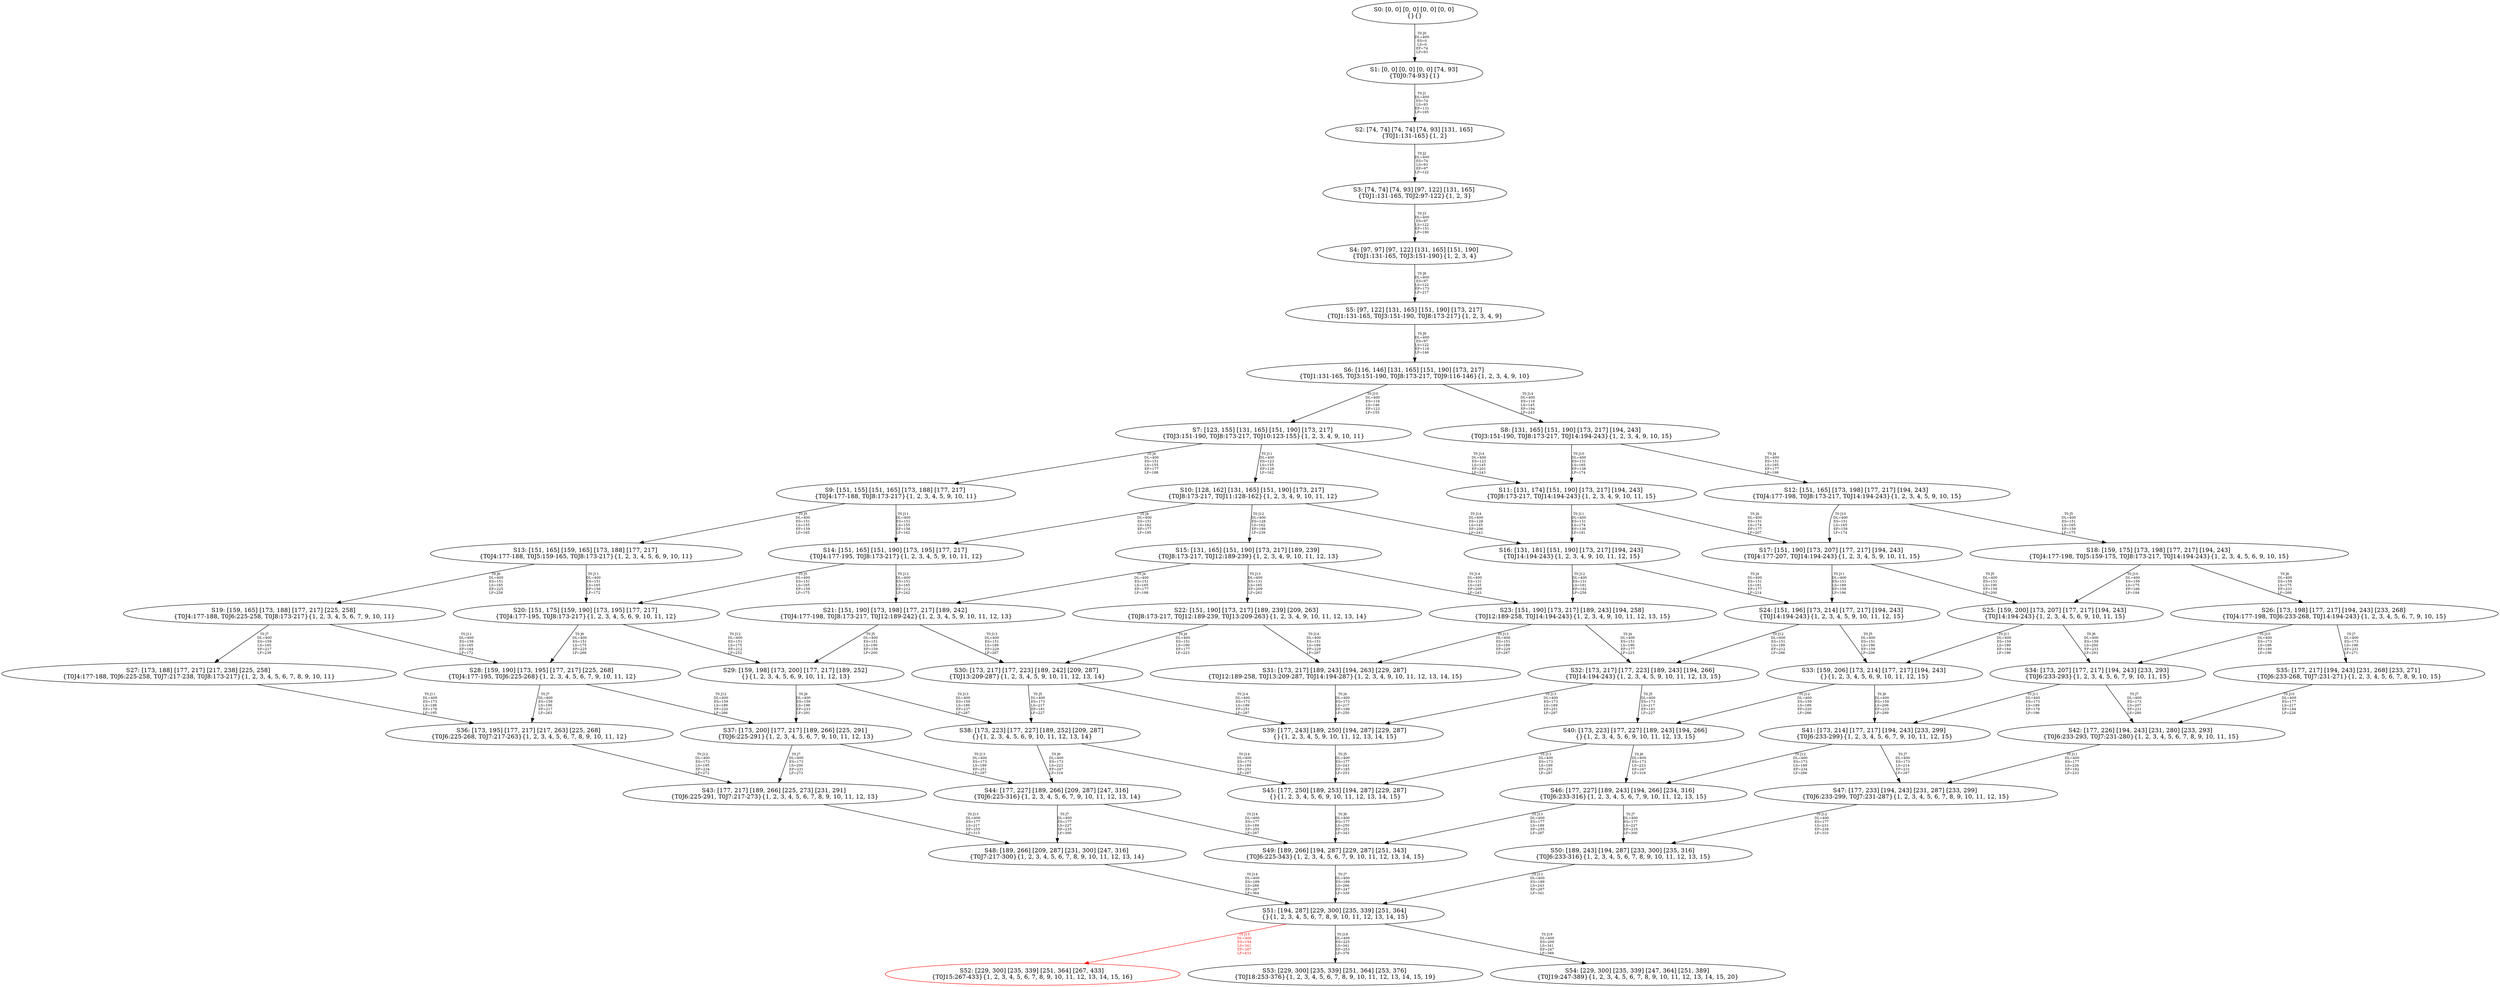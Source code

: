 digraph {
	S0[label="S0: [0, 0] [0, 0] [0, 0] [0, 0] \n{}{}"];
	S1[label="S1: [0, 0] [0, 0] [0, 0] [74, 93] \n{T0J0:74-93}{1}"];
	S2[label="S2: [74, 74] [74, 74] [74, 93] [131, 165] \n{T0J1:131-165}{1, 2}"];
	S3[label="S3: [74, 74] [74, 93] [97, 122] [131, 165] \n{T0J1:131-165, T0J2:97-122}{1, 2, 3}"];
	S4[label="S4: [97, 97] [97, 122] [131, 165] [151, 190] \n{T0J1:131-165, T0J3:151-190}{1, 2, 3, 4}"];
	S5[label="S5: [97, 122] [131, 165] [151, 190] [173, 217] \n{T0J1:131-165, T0J3:151-190, T0J8:173-217}{1, 2, 3, 4, 9}"];
	S6[label="S6: [116, 146] [131, 165] [151, 190] [173, 217] \n{T0J1:131-165, T0J3:151-190, T0J8:173-217, T0J9:116-146}{1, 2, 3, 4, 9, 10}"];
	S7[label="S7: [123, 155] [131, 165] [151, 190] [173, 217] \n{T0J3:151-190, T0J8:173-217, T0J10:123-155}{1, 2, 3, 4, 9, 10, 11}"];
	S8[label="S8: [131, 165] [151, 190] [173, 217] [194, 243] \n{T0J3:151-190, T0J8:173-217, T0J14:194-243}{1, 2, 3, 4, 9, 10, 15}"];
	S9[label="S9: [151, 155] [151, 165] [173, 188] [177, 217] \n{T0J4:177-188, T0J8:173-217}{1, 2, 3, 4, 5, 9, 10, 11}"];
	S10[label="S10: [128, 162] [131, 165] [151, 190] [173, 217] \n{T0J8:173-217, T0J11:128-162}{1, 2, 3, 4, 9, 10, 11, 12}"];
	S11[label="S11: [131, 174] [151, 190] [173, 217] [194, 243] \n{T0J8:173-217, T0J14:194-243}{1, 2, 3, 4, 9, 10, 11, 15}"];
	S12[label="S12: [151, 165] [173, 198] [177, 217] [194, 243] \n{T0J4:177-198, T0J8:173-217, T0J14:194-243}{1, 2, 3, 4, 5, 9, 10, 15}"];
	S13[label="S13: [151, 165] [159, 165] [173, 188] [177, 217] \n{T0J4:177-188, T0J5:159-165, T0J8:173-217}{1, 2, 3, 4, 5, 6, 9, 10, 11}"];
	S14[label="S14: [151, 165] [151, 190] [173, 195] [177, 217] \n{T0J4:177-195, T0J8:173-217}{1, 2, 3, 4, 5, 9, 10, 11, 12}"];
	S15[label="S15: [131, 165] [151, 190] [173, 217] [189, 239] \n{T0J8:173-217, T0J12:189-239}{1, 2, 3, 4, 9, 10, 11, 12, 13}"];
	S16[label="S16: [131, 181] [151, 190] [173, 217] [194, 243] \n{T0J14:194-243}{1, 2, 3, 4, 9, 10, 11, 12, 15}"];
	S17[label="S17: [151, 190] [173, 207] [177, 217] [194, 243] \n{T0J4:177-207, T0J14:194-243}{1, 2, 3, 4, 5, 9, 10, 11, 15}"];
	S18[label="S18: [159, 175] [173, 198] [177, 217] [194, 243] \n{T0J4:177-198, T0J5:159-175, T0J8:173-217, T0J14:194-243}{1, 2, 3, 4, 5, 6, 9, 10, 15}"];
	S19[label="S19: [159, 165] [173, 188] [177, 217] [225, 258] \n{T0J4:177-188, T0J6:225-258, T0J8:173-217}{1, 2, 3, 4, 5, 6, 7, 9, 10, 11}"];
	S20[label="S20: [151, 175] [159, 190] [173, 195] [177, 217] \n{T0J4:177-195, T0J8:173-217}{1, 2, 3, 4, 5, 6, 9, 10, 11, 12}"];
	S21[label="S21: [151, 190] [173, 198] [177, 217] [189, 242] \n{T0J4:177-198, T0J8:173-217, T0J12:189-242}{1, 2, 3, 4, 5, 9, 10, 11, 12, 13}"];
	S22[label="S22: [151, 190] [173, 217] [189, 239] [209, 263] \n{T0J8:173-217, T0J12:189-239, T0J13:209-263}{1, 2, 3, 4, 9, 10, 11, 12, 13, 14}"];
	S23[label="S23: [151, 190] [173, 217] [189, 243] [194, 258] \n{T0J12:189-258, T0J14:194-243}{1, 2, 3, 4, 9, 10, 11, 12, 13, 15}"];
	S24[label="S24: [151, 196] [173, 214] [177, 217] [194, 243] \n{T0J14:194-243}{1, 2, 3, 4, 5, 9, 10, 11, 12, 15}"];
	S25[label="S25: [159, 200] [173, 207] [177, 217] [194, 243] \n{T0J14:194-243}{1, 2, 3, 4, 5, 6, 9, 10, 11, 15}"];
	S26[label="S26: [173, 198] [177, 217] [194, 243] [233, 268] \n{T0J4:177-198, T0J6:233-268, T0J14:194-243}{1, 2, 3, 4, 5, 6, 7, 9, 10, 15}"];
	S27[label="S27: [173, 188] [177, 217] [217, 238] [225, 258] \n{T0J4:177-188, T0J6:225-258, T0J7:217-238, T0J8:173-217}{1, 2, 3, 4, 5, 6, 7, 8, 9, 10, 11}"];
	S28[label="S28: [159, 190] [173, 195] [177, 217] [225, 268] \n{T0J4:177-195, T0J6:225-268}{1, 2, 3, 4, 5, 6, 7, 9, 10, 11, 12}"];
	S29[label="S29: [159, 198] [173, 200] [177, 217] [189, 252] \n{}{1, 2, 3, 4, 5, 6, 9, 10, 11, 12, 13}"];
	S30[label="S30: [173, 217] [177, 223] [189, 242] [209, 287] \n{T0J13:209-287}{1, 2, 3, 4, 5, 9, 10, 11, 12, 13, 14}"];
	S31[label="S31: [173, 217] [189, 243] [194, 263] [229, 287] \n{T0J12:189-258, T0J13:209-287, T0J14:194-287}{1, 2, 3, 4, 9, 10, 11, 12, 13, 14, 15}"];
	S32[label="S32: [173, 217] [177, 223] [189, 243] [194, 266] \n{T0J14:194-243}{1, 2, 3, 4, 5, 9, 10, 11, 12, 13, 15}"];
	S33[label="S33: [159, 206] [173, 214] [177, 217] [194, 243] \n{}{1, 2, 3, 4, 5, 6, 9, 10, 11, 12, 15}"];
	S34[label="S34: [173, 207] [177, 217] [194, 243] [233, 293] \n{T0J6:233-293}{1, 2, 3, 4, 5, 6, 7, 9, 10, 11, 15}"];
	S35[label="S35: [177, 217] [194, 243] [231, 268] [233, 271] \n{T0J6:233-268, T0J7:231-271}{1, 2, 3, 4, 5, 6, 7, 8, 9, 10, 15}"];
	S36[label="S36: [173, 195] [177, 217] [217, 263] [225, 268] \n{T0J6:225-268, T0J7:217-263}{1, 2, 3, 4, 5, 6, 7, 8, 9, 10, 11, 12}"];
	S37[label="S37: [173, 200] [177, 217] [189, 266] [225, 291] \n{T0J6:225-291}{1, 2, 3, 4, 5, 6, 7, 9, 10, 11, 12, 13}"];
	S38[label="S38: [173, 223] [177, 227] [189, 252] [209, 287] \n{}{1, 2, 3, 4, 5, 6, 9, 10, 11, 12, 13, 14}"];
	S39[label="S39: [177, 243] [189, 250] [194, 287] [229, 287] \n{}{1, 2, 3, 4, 5, 9, 10, 11, 12, 13, 14, 15}"];
	S40[label="S40: [173, 223] [177, 227] [189, 243] [194, 266] \n{}{1, 2, 3, 4, 5, 6, 9, 10, 11, 12, 13, 15}"];
	S41[label="S41: [173, 214] [177, 217] [194, 243] [233, 299] \n{T0J6:233-299}{1, 2, 3, 4, 5, 6, 7, 9, 10, 11, 12, 15}"];
	S42[label="S42: [177, 226] [194, 243] [231, 280] [233, 293] \n{T0J6:233-293, T0J7:231-280}{1, 2, 3, 4, 5, 6, 7, 8, 9, 10, 11, 15}"];
	S43[label="S43: [177, 217] [189, 266] [225, 273] [231, 291] \n{T0J6:225-291, T0J7:217-273}{1, 2, 3, 4, 5, 6, 7, 8, 9, 10, 11, 12, 13}"];
	S44[label="S44: [177, 227] [189, 266] [209, 287] [247, 316] \n{T0J6:225-316}{1, 2, 3, 4, 5, 6, 7, 9, 10, 11, 12, 13, 14}"];
	S45[label="S45: [177, 250] [189, 253] [194, 287] [229, 287] \n{}{1, 2, 3, 4, 5, 6, 9, 10, 11, 12, 13, 14, 15}"];
	S46[label="S46: [177, 227] [189, 243] [194, 266] [234, 316] \n{T0J6:233-316}{1, 2, 3, 4, 5, 6, 7, 9, 10, 11, 12, 13, 15}"];
	S47[label="S47: [177, 233] [194, 243] [231, 287] [233, 299] \n{T0J6:233-299, T0J7:231-287}{1, 2, 3, 4, 5, 6, 7, 8, 9, 10, 11, 12, 15}"];
	S48[label="S48: [189, 266] [209, 287] [231, 300] [247, 316] \n{T0J7:217-300}{1, 2, 3, 4, 5, 6, 7, 8, 9, 10, 11, 12, 13, 14}"];
	S49[label="S49: [189, 266] [194, 287] [229, 287] [251, 343] \n{T0J6:225-343}{1, 2, 3, 4, 5, 6, 7, 9, 10, 11, 12, 13, 14, 15}"];
	S50[label="S50: [189, 243] [194, 287] [233, 300] [235, 316] \n{T0J6:233-316}{1, 2, 3, 4, 5, 6, 7, 8, 9, 10, 11, 12, 13, 15}"];
	S51[label="S51: [194, 287] [229, 300] [235, 339] [251, 364] \n{}{1, 2, 3, 4, 5, 6, 7, 8, 9, 10, 11, 12, 13, 14, 15}"];
	S52[label="S52: [229, 300] [235, 339] [251, 364] [267, 433] \n{T0J15:267-433}{1, 2, 3, 4, 5, 6, 7, 8, 9, 10, 11, 12, 13, 14, 15, 16}"];
	S53[label="S53: [229, 300] [235, 339] [251, 364] [253, 376] \n{T0J18:253-376}{1, 2, 3, 4, 5, 6, 7, 8, 9, 10, 11, 12, 13, 14, 15, 19}"];
	S54[label="S54: [229, 300] [235, 339] [247, 364] [251, 389] \n{T0J19:247-389}{1, 2, 3, 4, 5, 6, 7, 8, 9, 10, 11, 12, 13, 14, 15, 20}"];
	S0 -> S1[label="T0 J0\nDL=400\nES=0\nLS=0\nEF=74\nLF=93",fontsize=8];
	S1 -> S2[label="T0 J1\nDL=400\nES=74\nLS=93\nEF=131\nLF=165",fontsize=8];
	S2 -> S3[label="T0 J2\nDL=400\nES=74\nLS=93\nEF=97\nLF=122",fontsize=8];
	S3 -> S4[label="T0 J3\nDL=400\nES=97\nLS=122\nEF=151\nLF=190",fontsize=8];
	S4 -> S5[label="T0 J8\nDL=400\nES=97\nLS=122\nEF=173\nLF=217",fontsize=8];
	S5 -> S6[label="T0 J9\nDL=400\nES=97\nLS=122\nEF=116\nLF=146",fontsize=8];
	S6 -> S7[label="T0 J10\nDL=400\nES=116\nLS=146\nEF=123\nLF=155",fontsize=8];
	S6 -> S8[label="T0 J14\nDL=400\nES=116\nLS=145\nEF=194\nLF=243",fontsize=8];
	S7 -> S9[label="T0 J4\nDL=400\nES=151\nLS=155\nEF=177\nLF=188",fontsize=8];
	S7 -> S10[label="T0 J11\nDL=400\nES=123\nLS=155\nEF=128\nLF=162",fontsize=8];
	S7 -> S11[label="T0 J14\nDL=400\nES=123\nLS=145\nEF=201\nLF=243",fontsize=8];
	S8 -> S12[label="T0 J4\nDL=400\nES=151\nLS=165\nEF=177\nLF=198",fontsize=8];
	S8 -> S11[label="T0 J10\nDL=400\nES=131\nLS=165\nEF=138\nLF=174",fontsize=8];
	S9 -> S13[label="T0 J5\nDL=400\nES=151\nLS=155\nEF=159\nLF=165",fontsize=8];
	S9 -> S14[label="T0 J11\nDL=400\nES=151\nLS=155\nEF=156\nLF=162",fontsize=8];
	S10 -> S14[label="T0 J4\nDL=400\nES=151\nLS=162\nEF=177\nLF=195",fontsize=8];
	S10 -> S15[label="T0 J12\nDL=400\nES=128\nLS=162\nEF=189\nLF=239",fontsize=8];
	S10 -> S16[label="T0 J14\nDL=400\nES=128\nLS=145\nEF=206\nLF=243",fontsize=8];
	S11 -> S17[label="T0 J4\nDL=400\nES=151\nLS=174\nEF=177\nLF=207",fontsize=8];
	S11 -> S16[label="T0 J11\nDL=400\nES=131\nLS=174\nEF=136\nLF=181",fontsize=8];
	S12 -> S18[label="T0 J5\nDL=400\nES=151\nLS=165\nEF=159\nLF=175",fontsize=8];
	S12 -> S17[label="T0 J10\nDL=400\nES=151\nLS=165\nEF=158\nLF=174",fontsize=8];
	S13 -> S19[label="T0 J6\nDL=400\nES=151\nLS=165\nEF=225\nLF=258",fontsize=8];
	S13 -> S20[label="T0 J11\nDL=400\nES=151\nLS=165\nEF=156\nLF=172",fontsize=8];
	S14 -> S20[label="T0 J5\nDL=400\nES=151\nLS=165\nEF=159\nLF=175",fontsize=8];
	S14 -> S21[label="T0 J12\nDL=400\nES=151\nLS=165\nEF=212\nLF=242",fontsize=8];
	S15 -> S21[label="T0 J4\nDL=400\nES=151\nLS=165\nEF=177\nLF=198",fontsize=8];
	S15 -> S22[label="T0 J13\nDL=400\nES=131\nLS=165\nEF=209\nLF=263",fontsize=8];
	S15 -> S23[label="T0 J14\nDL=400\nES=131\nLS=145\nEF=209\nLF=243",fontsize=8];
	S16 -> S24[label="T0 J4\nDL=400\nES=151\nLS=181\nEF=177\nLF=214",fontsize=8];
	S16 -> S23[label="T0 J12\nDL=400\nES=131\nLS=181\nEF=192\nLF=258",fontsize=8];
	S17 -> S25[label="T0 J5\nDL=400\nES=151\nLS=190\nEF=159\nLF=200",fontsize=8];
	S17 -> S24[label="T0 J11\nDL=400\nES=151\nLS=189\nEF=156\nLF=196",fontsize=8];
	S18 -> S26[label="T0 J6\nDL=400\nES=159\nLS=175\nEF=233\nLF=268",fontsize=8];
	S18 -> S25[label="T0 J10\nDL=400\nES=159\nLS=175\nEF=166\nLF=184",fontsize=8];
	S19 -> S27[label="T0 J7\nDL=400\nES=159\nLS=165\nEF=217\nLF=238",fontsize=8];
	S19 -> S28[label="T0 J11\nDL=400\nES=159\nLS=165\nEF=164\nLF=172",fontsize=8];
	S20 -> S28[label="T0 J6\nDL=400\nES=151\nLS=175\nEF=225\nLF=268",fontsize=8];
	S20 -> S29[label="T0 J12\nDL=400\nES=151\nLS=175\nEF=212\nLF=252",fontsize=8];
	S21 -> S29[label="T0 J5\nDL=400\nES=151\nLS=190\nEF=159\nLF=200",fontsize=8];
	S21 -> S30[label="T0 J13\nDL=400\nES=151\nLS=189\nEF=229\nLF=287",fontsize=8];
	S22 -> S30[label="T0 J4\nDL=400\nES=151\nLS=190\nEF=177\nLF=223",fontsize=8];
	S22 -> S31[label="T0 J14\nDL=400\nES=151\nLS=189\nEF=229\nLF=287",fontsize=8];
	S23 -> S32[label="T0 J4\nDL=400\nES=151\nLS=190\nEF=177\nLF=223",fontsize=8];
	S23 -> S31[label="T0 J13\nDL=400\nES=151\nLS=189\nEF=229\nLF=287",fontsize=8];
	S24 -> S33[label="T0 J5\nDL=400\nES=151\nLS=196\nEF=159\nLF=206",fontsize=8];
	S24 -> S32[label="T0 J12\nDL=400\nES=151\nLS=189\nEF=212\nLF=266",fontsize=8];
	S25 -> S34[label="T0 J6\nDL=400\nES=159\nLS=200\nEF=233\nLF=293",fontsize=8];
	S25 -> S33[label="T0 J11\nDL=400\nES=159\nLS=189\nEF=164\nLF=196",fontsize=8];
	S26 -> S35[label="T0 J7\nDL=400\nES=173\nLS=198\nEF=231\nLF=271",fontsize=8];
	S26 -> S34[label="T0 J10\nDL=400\nES=173\nLS=189\nEF=180\nLF=198",fontsize=8];
	S27 -> S36[label="T0 J11\nDL=400\nES=173\nLS=188\nEF=178\nLF=195",fontsize=8];
	S28 -> S36[label="T0 J7\nDL=400\nES=159\nLS=190\nEF=217\nLF=263",fontsize=8];
	S28 -> S37[label="T0 J12\nDL=400\nES=159\nLS=189\nEF=220\nLF=266",fontsize=8];
	S29 -> S37[label="T0 J6\nDL=400\nES=159\nLS=198\nEF=233\nLF=291",fontsize=8];
	S29 -> S38[label="T0 J13\nDL=400\nES=159\nLS=189\nEF=237\nLF=287",fontsize=8];
	S30 -> S38[label="T0 J5\nDL=400\nES=173\nLS=217\nEF=181\nLF=227",fontsize=8];
	S30 -> S39[label="T0 J14\nDL=400\nES=173\nLS=189\nEF=251\nLF=287",fontsize=8];
	S31 -> S39[label="T0 J4\nDL=400\nES=173\nLS=217\nEF=199\nLF=250",fontsize=8];
	S32 -> S40[label="T0 J5\nDL=400\nES=173\nLS=217\nEF=181\nLF=227",fontsize=8];
	S32 -> S39[label="T0 J13\nDL=400\nES=173\nLS=189\nEF=251\nLF=287",fontsize=8];
	S33 -> S41[label="T0 J6\nDL=400\nES=159\nLS=206\nEF=233\nLF=299",fontsize=8];
	S33 -> S40[label="T0 J12\nDL=400\nES=159\nLS=189\nEF=220\nLF=266",fontsize=8];
	S34 -> S42[label="T0 J7\nDL=400\nES=173\nLS=207\nEF=231\nLF=280",fontsize=8];
	S34 -> S41[label="T0 J11\nDL=400\nES=173\nLS=189\nEF=178\nLF=196",fontsize=8];
	S35 -> S42[label="T0 J10\nDL=400\nES=177\nLS=217\nEF=184\nLF=226",fontsize=8];
	S36 -> S43[label="T0 J12\nDL=400\nES=173\nLS=195\nEF=234\nLF=272",fontsize=8];
	S37 -> S43[label="T0 J7\nDL=400\nES=173\nLS=200\nEF=231\nLF=273",fontsize=8];
	S37 -> S44[label="T0 J13\nDL=400\nES=173\nLS=189\nEF=251\nLF=287",fontsize=8];
	S38 -> S44[label="T0 J6\nDL=400\nES=173\nLS=223\nEF=247\nLF=316",fontsize=8];
	S38 -> S45[label="T0 J14\nDL=400\nES=173\nLS=189\nEF=251\nLF=287",fontsize=8];
	S39 -> S45[label="T0 J5\nDL=400\nES=177\nLS=243\nEF=185\nLF=253",fontsize=8];
	S40 -> S46[label="T0 J6\nDL=400\nES=173\nLS=223\nEF=247\nLF=316",fontsize=8];
	S40 -> S45[label="T0 J13\nDL=400\nES=173\nLS=189\nEF=251\nLF=287",fontsize=8];
	S41 -> S47[label="T0 J7\nDL=400\nES=173\nLS=214\nEF=231\nLF=287",fontsize=8];
	S41 -> S46[label="T0 J12\nDL=400\nES=173\nLS=189\nEF=234\nLF=266",fontsize=8];
	S42 -> S47[label="T0 J11\nDL=400\nES=177\nLS=226\nEF=182\nLF=233",fontsize=8];
	S43 -> S48[label="T0 J13\nDL=400\nES=177\nLS=217\nEF=255\nLF=315",fontsize=8];
	S44 -> S48[label="T0 J7\nDL=400\nES=177\nLS=227\nEF=235\nLF=300",fontsize=8];
	S44 -> S49[label="T0 J14\nDL=400\nES=177\nLS=189\nEF=255\nLF=287",fontsize=8];
	S45 -> S49[label="T0 J6\nDL=400\nES=177\nLS=250\nEF=251\nLF=343",fontsize=8];
	S46 -> S50[label="T0 J7\nDL=400\nES=177\nLS=227\nEF=235\nLF=300",fontsize=8];
	S46 -> S49[label="T0 J13\nDL=400\nES=177\nLS=189\nEF=255\nLF=287",fontsize=8];
	S47 -> S50[label="T0 J12\nDL=400\nES=177\nLS=233\nEF=238\nLF=310",fontsize=8];
	S48 -> S51[label="T0 J14\nDL=400\nES=189\nLS=266\nEF=267\nLF=364",fontsize=8];
	S49 -> S51[label="T0 J7\nDL=400\nES=189\nLS=266\nEF=247\nLF=339",fontsize=8];
	S50 -> S51[label="T0 J13\nDL=400\nES=189\nLS=243\nEF=267\nLF=341",fontsize=8];
	S51 -> S52[label="T0 J15\nDL=400\nES=194\nLS=341\nEF=267\nLF=433",color=Red,fontcolor=Red,fontsize=8];
S52[color=Red];
	S51 -> S53[label="T0 J18\nDL=400\nES=225\nLS=341\nEF=253\nLF=376",fontsize=8];
	S51 -> S54[label="T0 J19\nDL=400\nES=209\nLS=341\nEF=247\nLF=389",fontsize=8];
}
